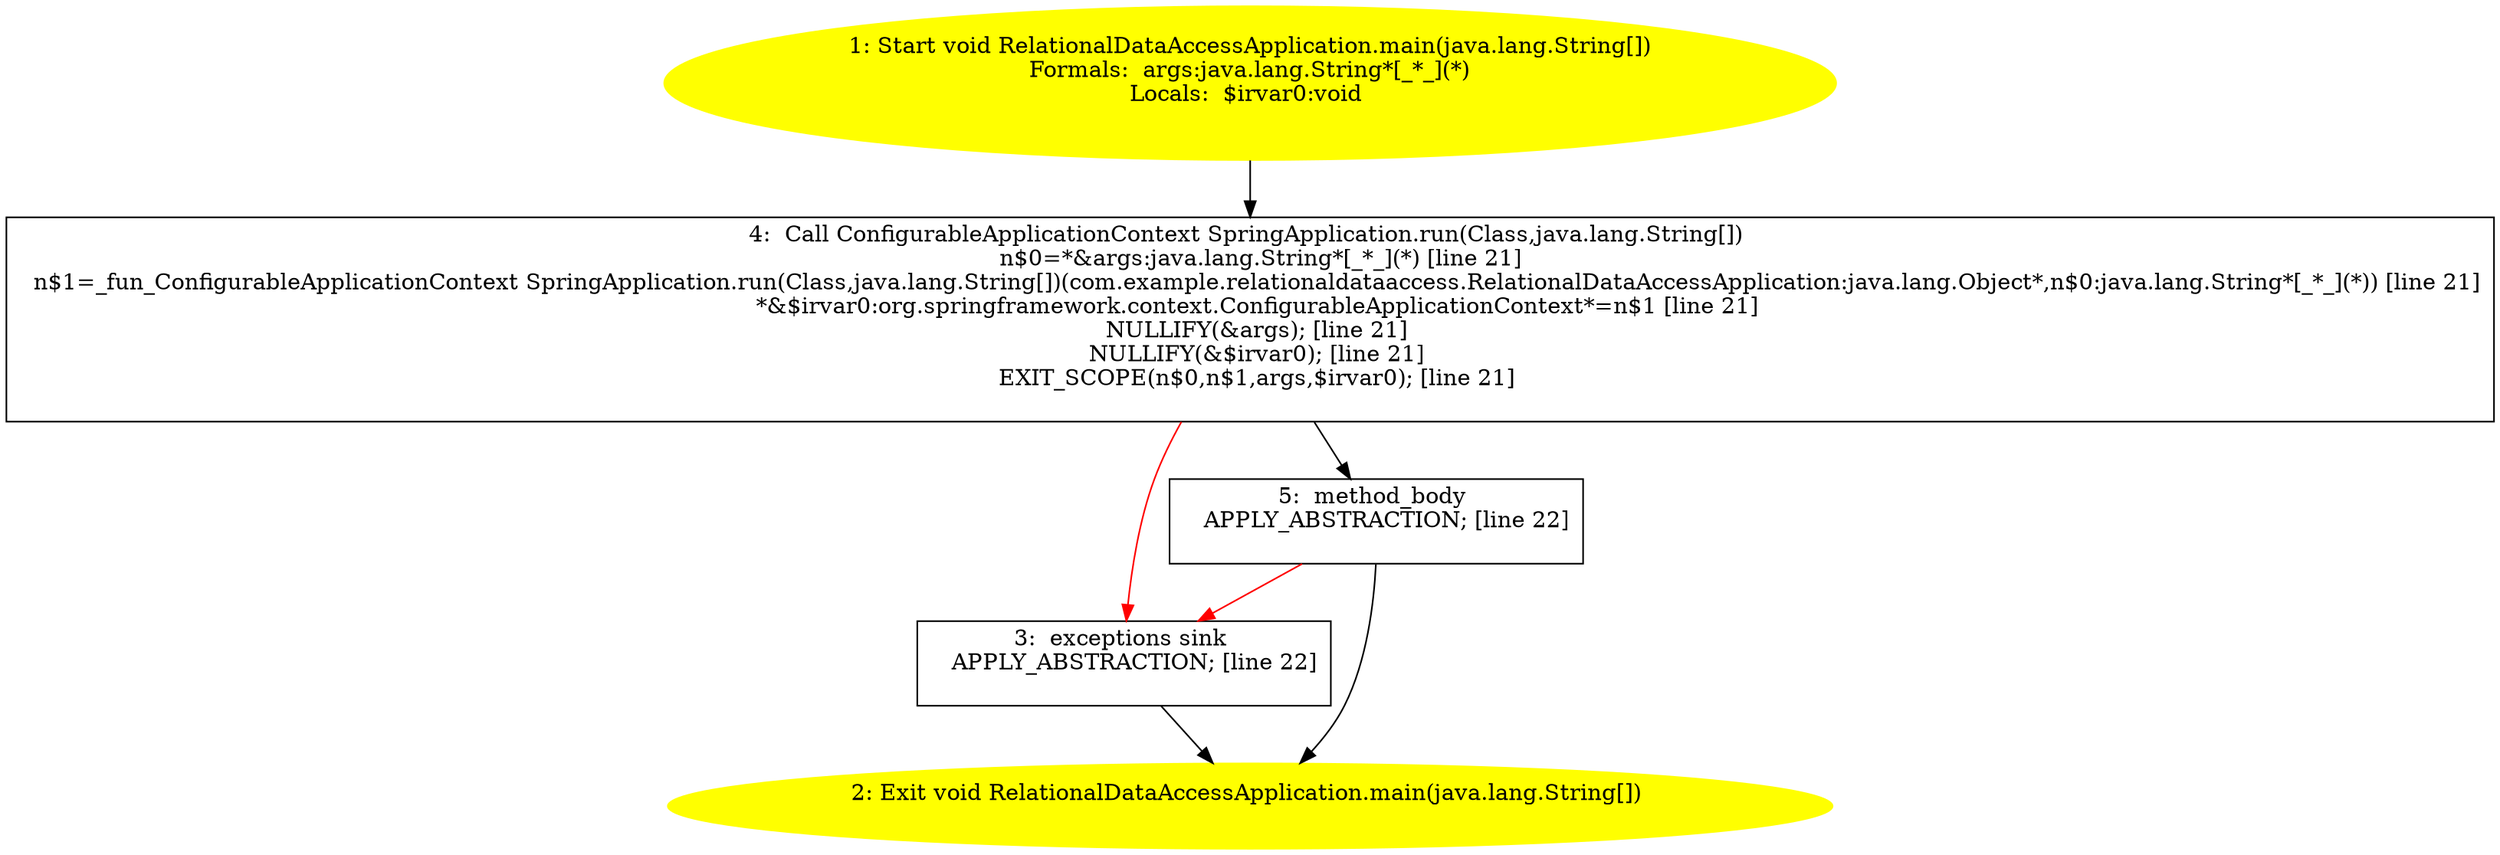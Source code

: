 /* @generated */
digraph cfg {
"com.example.relationaldataaccess.RelationalDataAccessApplication.main(java.lang.String[]):void.681f267954a8e6e072d0738a39f612f7_1" [label="1: Start void RelationalDataAccessApplication.main(java.lang.String[])\nFormals:  args:java.lang.String*[_*_](*)\nLocals:  $irvar0:void \n  " color=yellow style=filled]
	

	 "com.example.relationaldataaccess.RelationalDataAccessApplication.main(java.lang.String[]):void.681f267954a8e6e072d0738a39f612f7_1" -> "com.example.relationaldataaccess.RelationalDataAccessApplication.main(java.lang.String[]):void.681f267954a8e6e072d0738a39f612f7_4" ;
"com.example.relationaldataaccess.RelationalDataAccessApplication.main(java.lang.String[]):void.681f267954a8e6e072d0738a39f612f7_2" [label="2: Exit void RelationalDataAccessApplication.main(java.lang.String[]) \n  " color=yellow style=filled]
	

"com.example.relationaldataaccess.RelationalDataAccessApplication.main(java.lang.String[]):void.681f267954a8e6e072d0738a39f612f7_3" [label="3:  exceptions sink \n   APPLY_ABSTRACTION; [line 22]\n " shape="box"]
	

	 "com.example.relationaldataaccess.RelationalDataAccessApplication.main(java.lang.String[]):void.681f267954a8e6e072d0738a39f612f7_3" -> "com.example.relationaldataaccess.RelationalDataAccessApplication.main(java.lang.String[]):void.681f267954a8e6e072d0738a39f612f7_2" ;
"com.example.relationaldataaccess.RelationalDataAccessApplication.main(java.lang.String[]):void.681f267954a8e6e072d0738a39f612f7_4" [label="4:  Call ConfigurableApplicationContext SpringApplication.run(Class,java.lang.String[]) \n   n$0=*&args:java.lang.String*[_*_](*) [line 21]\n  n$1=_fun_ConfigurableApplicationContext SpringApplication.run(Class,java.lang.String[])(com.example.relationaldataaccess.RelationalDataAccessApplication:java.lang.Object*,n$0:java.lang.String*[_*_](*)) [line 21]\n  *&$irvar0:org.springframework.context.ConfigurableApplicationContext*=n$1 [line 21]\n  NULLIFY(&args); [line 21]\n  NULLIFY(&$irvar0); [line 21]\n  EXIT_SCOPE(n$0,n$1,args,$irvar0); [line 21]\n " shape="box"]
	

	 "com.example.relationaldataaccess.RelationalDataAccessApplication.main(java.lang.String[]):void.681f267954a8e6e072d0738a39f612f7_4" -> "com.example.relationaldataaccess.RelationalDataAccessApplication.main(java.lang.String[]):void.681f267954a8e6e072d0738a39f612f7_5" ;
	 "com.example.relationaldataaccess.RelationalDataAccessApplication.main(java.lang.String[]):void.681f267954a8e6e072d0738a39f612f7_4" -> "com.example.relationaldataaccess.RelationalDataAccessApplication.main(java.lang.String[]):void.681f267954a8e6e072d0738a39f612f7_3" [color="red" ];
"com.example.relationaldataaccess.RelationalDataAccessApplication.main(java.lang.String[]):void.681f267954a8e6e072d0738a39f612f7_5" [label="5:  method_body \n   APPLY_ABSTRACTION; [line 22]\n " shape="box"]
	

	 "com.example.relationaldataaccess.RelationalDataAccessApplication.main(java.lang.String[]):void.681f267954a8e6e072d0738a39f612f7_5" -> "com.example.relationaldataaccess.RelationalDataAccessApplication.main(java.lang.String[]):void.681f267954a8e6e072d0738a39f612f7_2" ;
	 "com.example.relationaldataaccess.RelationalDataAccessApplication.main(java.lang.String[]):void.681f267954a8e6e072d0738a39f612f7_5" -> "com.example.relationaldataaccess.RelationalDataAccessApplication.main(java.lang.String[]):void.681f267954a8e6e072d0738a39f612f7_3" [color="red" ];
}
